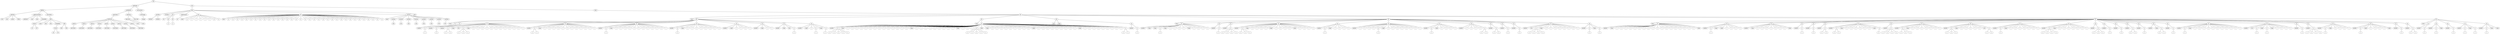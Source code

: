 graph Tree {
	"t0" [label = "TEI"];
	"t1" [label = "teiHeader"];
	"t2" [label = "fileDesc"];
	"t3" [label = "titleStmt"];
	"t4" [label = "title"];
	"t5" [label = "title"];
	"t6" [label = "author"];
	"t7" [label = "editor"];
	"t8" [label = "publicationStmt"];
	"t9" [label = "publisher"];
	"t10" [label = "idno"];
	"t11" [label = "idno"];
	"t12" [label = "availability"];
	"t13" [label = "licence"];
	"t14" [label = "ab"];
	"t15" [label = "ref"];
	"t16" [label = "sourceDesc"];
	"t17" [label = "bibl"];
	"t18" [label = "name"];
	"t19" [label = "idno"];
	"t20" [label = "idno"];
	"t21" [label = "availability"];
	"t22" [label = "licence"];
	"t23" [label = "ab"];
	"t24" [label = "ref"];
	"t25" [label = "bibl"];
	"t26" [label = "date"];
	"t27" [label = "idno"];
	"t28" [label = "profileDesc"];
	"t29" [label = "particDesc"];
	"t30" [label = "listPerson"];
	"t31" [label = "person"];
	"t32" [label = "persName"];
	"t33" [label = "person"];
	"t34" [label = "persName"];
	"t35" [label = "person"];
	"t36" [label = "persName"];
	"t37" [label = "person"];
	"t38" [label = "persName"];
	"t39" [label = "person"];
	"t40" [label = "persName"];
	"t41" [label = "person"];
	"t42" [label = "persName"];
	"t43" [label = "person"];
	"t44" [label = "persName"];
	"t45" [label = "person"];
	"t46" [label = "persName"];
	"t47" [label = "person"];
	"t48" [label = "persName"];
	"t49" [label = "textClass"];
	"t50" [label = "keywords"];
	"t51" [label = "term"];
	"t52" [label = "term"];
	"t53" [label = "classCode"];
	"t54" [label = "revisionDesc"];
	"t55" [label = "listChange"];
	"t56" [label = "change"];
	"t57" [label = "text"];
	"t58" [label = "front"];
	"t59" [label = "docTitle"];
	"t60" [label = "titlePart"];
	"t61" [label = "titlePart"];
	"t62" [label = "docDate"];
	"t63" [label = "div"];
	"t64" [label = "div"];
	"t65" [label = "div"];
	"t66" [label = "p"];
	"t67" [label = "div"];
	"t68" [label = "p"];
	"t69" [label = "performance"];
	"t70" [label = "ab"];
	"t71" [label = "div"];
	"t72" [label = "head"];
	"t73" [label = "p"];
	"t74" [label = "l"];
	"t75" [label = "l"];
	"t76" [label = "l"];
	"t77" [label = "l"];
	"t78" [label = "l"];
	"t79" [label = "p"];
	"t80" [label = "p"];
	"t81" [label = "div"];
	"t82" [label = "head"];
	"t83" [label = "p"];
	"t84" [label = "p"];
	"t85" [label = "p"];
	"t86" [label = "p"];
	"t87" [label = "p"];
	"t88" [label = "p"];
	"t89" [label = "p"];
	"t90" [label = "p"];
	"t91" [label = "p"];
	"t92" [label = "p"];
	"t93" [label = "p"];
	"t94" [label = "p"];
	"t95" [label = "p"];
	"t96" [label = "p"];
	"t97" [label = "p"];
	"t98" [label = "p"];
	"t99" [label = "p"];
	"t100" [label = "p"];
	"t101" [label = "p"];
	"t102" [label = "p"];
	"t103" [label = "p"];
	"t104" [label = "p"];
	"t105" [label = "p"];
	"t106" [label = "p"];
	"t107" [label = "p"];
	"t108" [label = "p"];
	"t109" [label = "p"];
	"t110" [label = "p"];
	"t111" [label = "p"];
	"t112" [label = "p"];
	"t113" [label = "p"];
	"t114" [label = "p"];
	"t115" [label = "p"];
	"t116" [label = "p"];
	"t117" [label = "p"];
	"t118" [label = "castList"];
	"t119" [label = "head"];
	"t120" [label = "castItem"];
	"t121" [label = "role"];
	"t122" [label = "castItem"];
	"t123" [label = "role"];
	"t124" [label = "castItem"];
	"t125" [label = "role"];
	"t126" [label = "castItem"];
	"t127" [label = "role"];
	"t128" [label = "castItem"];
	"t129" [label = "role"];
	"t130" [label = "castItem"];
	"t131" [label = "role"];
	"t132" [label = "castItem"];
	"t133" [label = "role"];
	"t134" [label = "castItem"];
	"t135" [label = "role"];
	"t136" [label = "note"];
	"t137" [label = "body"];
	"t138" [label = "div"];
	"t139" [label = "head"];
	"t140" [label = "div"];
	"t141" [label = "head"];
	"t142" [label = "sp"];
	"t143" [label = "speaker"];
	"t144" [label = "p"];
	"t145" [label = "s"];
	"t146" [label = "sp"];
	"t147" [label = "speaker"];
	"t148" [label = "p"];
	"t149" [label = "s"];
	"t150" [label = "sp"];
	"t151" [label = "speaker"];
	"t152" [label = "p"];
	"t153" [label = "s"];
	"t154" [label = "s"];
	"t155" [label = "stage"];
	"t156" [label = "note"];
	"t157" [label = "p"];
	"t158" [label = "s"];
	"t159" [label = "s"];
	"t160" [label = "s"];
	"t161" [label = "stage"];
	"t162" [label = "l"];
	"t163" [label = "l"];
	"t164" [label = "l"];
	"t165" [label = "l"];
	"t166" [label = "l"];
	"t167" [label = "l"];
	"t168" [label = "l"];
	"t169" [label = "l"];
	"t170" [label = "l"];
	"t171" [label = "l"];
	"t172" [label = "l"];
	"t173" [label = "l"];
	"t174" [label = "sp"];
	"t175" [label = "speaker"];
	"t176" [label = "p"];
	"t177" [label = "s"];
	"t178" [label = "s"];
	"t179" [label = "stage"];
	"t180" [label = "l"];
	"t181" [label = "l"];
	"t182" [label = "l"];
	"t183" [label = "l"];
	"t184" [label = "l"];
	"t185" [label = "l"];
	"t186" [label = "l"];
	"t187" [label = "l"];
	"t188" [label = "l"];
	"t189" [label = "l"];
	"t190" [label = "l"];
	"t191" [label = "l"];
	"t192" [label = "sp"];
	"t193" [label = "speaker"];
	"t194" [label = "p"];
	"t195" [label = "s"];
	"t196" [label = "stage"];
	"t197" [label = "l"];
	"t198" [label = "l"];
	"t199" [label = "l"];
	"t200" [label = "l"];
	"t201" [label = "l"];
	"t202" [label = "l"];
	"t203" [label = "l"];
	"t204" [label = "l"];
	"t205" [label = "l"];
	"t206" [label = "l"];
	"t207" [label = "l"];
	"t208" [label = "l"];
	"t209" [label = "sp"];
	"t210" [label = "speaker"];
	"t211" [label = "p"];
	"t212" [label = "s"];
	"t213" [label = "stage"];
	"t214" [label = "l"];
	"t215" [label = "l"];
	"t216" [label = "l"];
	"t217" [label = "l"];
	"t218" [label = "l"];
	"t219" [label = "l"];
	"t220" [label = "l"];
	"t221" [label = "l"];
	"t222" [label = "sp"];
	"t223" [label = "speaker"];
	"t224" [label = "stage"];
	"t225" [label = "l"];
	"t226" [label = "l"];
	"t227" [label = "l"];
	"t228" [label = "l"];
	"t229" [label = "sp"];
	"t230" [label = "speaker"];
	"t231" [label = "stage"];
	"t232" [label = "l"];
	"t233" [label = "l"];
	"t234" [label = "sp"];
	"t235" [label = "speaker"];
	"t236" [label = "stage"];
	"t237" [label = "note"];
	"t238" [label = "p"];
	"t239" [label = "s"];
	"t240" [label = "sp"];
	"t241" [label = "speaker"];
	"t242" [label = "stage"];
	"t243" [label = "l"];
	"t244" [label = "p"];
	"t245" [label = "s"];
	"t246" [label = "stage"];
	"t247" [label = "p"];
	"t248" [label = "s"];
	"t249" [label = "div"];
	"t250" [label = "head"];
	"t251" [label = "sp"];
	"t252" [label = "speaker"];
	"t253" [label = "p"];
	"t254" [label = "s"];
	"t255" [label = "s"];
	"t256" [label = "s"];
	"t257" [label = "s"];
	"t258" [label = "s"];
	"t259" [label = "stage"];
	"t260" [label = "l"];
	"t261" [label = "l"];
	"t262" [label = "l"];
	"t263" [label = "l"];
	"t264" [label = "l"];
	"t265" [label = "l"];
	"t266" [label = "l"];
	"t267" [label = "l"];
	"t268" [label = "l"];
	"t269" [label = "l"];
	"t270" [label = "l"];
	"t271" [label = "l"];
	"t272" [label = "l"];
	"t273" [label = "l"];
	"t274" [label = "stage"];
	"t275" [label = "l"];
	"t276" [label = "l"];
	"t277" [label = "l"];
	"t278" [label = "l"];
	"t279" [label = "l"];
	"t280" [label = "l"];
	"t281" [label = "l"];
	"t282" [label = "l"];
	"t283" [label = "l"];
	"t284" [label = "stage"];
	"t285" [label = "l"];
	"t286" [label = "l"];
	"t287" [label = "l"];
	"t288" [label = "p"];
	"t289" [label = "s"];
	"t290" [label = "s"];
	"t291" [label = "s"];
	"t292" [label = "s"];
	"t293" [label = "s"];
	"t294" [label = "stage"];
	"t295" [label = "stage"];
	"t296" [label = "l"];
	"t297" [label = "l"];
	"t298" [label = "l"];
	"t299" [label = "l"];
	"t300" [label = "l"];
	"t301" [label = "l"];
	"t302" [label = "l"];
	"t303" [label = "l"];
	"t304" [label = "l"];
	"t305" [label = "stage"];
	"t306" [label = "l"];
	"t307" [label = "l"];
	"t308" [label = "l"];
	"t309" [label = "l"];
	"t310" [label = "l"];
	"t311" [label = "l"];
	"t312" [label = "l"];
	"t313" [label = "l"];
	"t314" [label = "l"];
	"t315" [label = "stage"];
	"t316" [label = "l"];
	"t317" [label = "l"];
	"t318" [label = "l"];
	"t319" [label = "l"];
	"t320" [label = "l"];
	"t321" [label = "l"];
	"t322" [label = "l"];
	"t323" [label = "l"];
	"t324" [label = "l"];
	"t325" [label = "p"];
	"t326" [label = "s"];
	"t327" [label = "s"];
	"t328" [label = "div"];
	"t329" [label = "head"];
	"t330" [label = "stage"];
	"t331" [label = "sp"];
	"t332" [label = "speaker"];
	"t333" [label = "p"];
	"t334" [label = "s"];
	"t335" [label = "div"];
	"t336" [label = "head"];
	"t337" [label = "sp"];
	"t338" [label = "speaker"];
	"t339" [label = "stage"];
	"t340" [label = "stage"];
	"t341" [label = "p"];
	"t342" [label = "s"];
	"t343" [label = "stage"];
	"t344" [label = "l"];
	"t345" [label = "l"];
	"t346" [label = "l"];
	"t347" [label = "l"];
	"t348" [label = "stage"];
	"t349" [label = "l"];
	"t350" [label = "l"];
	"t351" [label = "l"];
	"t352" [label = "l"];
	"t353" [label = "sp"];
	"t354" [label = "speaker"];
	"t355" [label = "p"];
	"t356" [label = "s"];
	"t357" [label = "sp"];
	"t358" [label = "speaker"];
	"t359" [label = "p"];
	"t360" [label = "s"];
	"t361" [label = "s"];
	"t362" [label = "s"];
	"t363" [label = "s"];
	"t364" [label = "sp"];
	"t365" [label = "speaker"];
	"t366" [label = "p"];
	"t367" [label = "s"];
	"t368" [label = "s"];
	"t369" [label = "s"];
	"t370" [label = "stage"];
	"t371" [label = "l"];
	"t372" [label = "l"];
	"t373" [label = "l"];
	"t374" [label = "l"];
	"t375" [label = "stage"];
	"t376" [label = "l"];
	"t377" [label = "l"];
	"t378" [label = "l"];
	"t379" [label = "l"];
	"t380" [label = "stage"];
	"t381" [label = "l"];
	"t382" [label = "l"];
	"t383" [label = "l"];
	"t384" [label = "l"];
	"t385" [label = "sp"];
	"t386" [label = "speaker"];
	"t387" [label = "p"];
	"t388" [label = "s"];
	"t389" [label = "stage"];
	"t390" [label = "l"];
	"t391" [label = "l"];
	"t392" [label = "l"];
	"t393" [label = "l"];
	"t394" [label = "sp"];
	"t395" [label = "speaker"];
	"t396" [label = "l"];
	"t397" [label = "l"];
	"t398" [label = "l"];
	"t399" [label = "l"];
	"t400" [label = "p"];
	"t401" [label = "s"];
	"t402" [label = "stage"];
	"t403" [label = "l"];
	"t404" [label = "l"];
	"t405" [label = "l"];
	"t406" [label = "l"];
	"t407" [label = "l"];
	"t408" [label = "l"];
	"t409" [label = "l"];
	"t410" [label = "l"];
	"t411" [label = "sp"];
	"t412" [label = "speaker"];
	"t413" [label = "p"];
	"t414" [label = "s"];
	"t415" [label = "stage"];
	"t416" [label = "l"];
	"t417" [label = "l"];
	"t418" [label = "l"];
	"t419" [label = "l"];
	"t420" [label = "sp"];
	"t421" [label = "speaker"];
	"t422" [label = "l"];
	"t423" [label = "l"];
	"t424" [label = "l"];
	"t425" [label = "l"];
	"t426" [label = "p"];
	"t427" [label = "s"];
	"t428" [label = "s"];
	"t429" [label = "sp"];
	"t430" [label = "speaker"];
	"t431" [label = "p"];
	"t432" [label = "s"];
	"t433" [label = "s"];
	"t434" [label = "sp"];
	"t435" [label = "speaker"];
	"t436" [label = "p"];
	"t437" [label = "s"];
	"t438" [label = "sp"];
	"t439" [label = "speaker"];
	"t440" [label = "p"];
	"t441" [label = "s"];
	"t442" [label = "sp"];
	"t443" [label = "speaker"];
	"t444" [label = "note"];
	"t445" [label = "p"];
	"t446" [label = "s"];
	"t447" [label = "s"];
	"t448" [label = "s"];
	"t449" [label = "s"];
	"t450" [label = "stage"];
	"t451" [label = "l"];
	"t452" [label = "l"];
	"t453" [label = "l"];
	"t454" [label = "l"];
	"t455" [label = "l"];
	"t456" [label = "l"];
	"t457" [label = "l"];
	"t458" [label = "l"];
	"t459" [label = "sp"];
	"t460" [label = "speaker"];
	"t461" [label = "p"];
	"t462" [label = "s"];
	"t463" [label = "stage"];
	"t464" [label = "p"];
	"t465" [label = "s"];
	"t466" [label = "div"];
	"t467" [label = "head"];
	"t468" [label = "sp"];
	"t469" [label = "speaker"];
	"t470" [label = "stage"];
	"t471" [label = "l"];
	"t472" [label = "l"];
	"t473" [label = "l"];
	"t474" [label = "l"];
	"t475" [label = "l"];
	"t476" [label = "l"];
	"t477" [label = "l"];
	"t478" [label = "l"];
	"t479" [label = "l"];
	"t480" [label = "l"];
	"t481" [label = "l"];
	"t482" [label = "l"];
	"t483" [label = "l"];
	"t484" [label = "l"];
	"t485" [label = "l"];
	"t486" [label = "l"];
	"t487" [label = "l"];
	"t488" [label = "l"];
	"t489" [label = "stage"];
	"t490" [label = "sp"];
	"t491" [label = "speaker"];
	"t492" [label = "p"];
	"t493" [label = "s"];
	"t494" [label = "stage"];
	"t495" [label = "stage"];
	"t496" [label = "l"];
	"t497" [label = "l"];
	"t498" [label = "l"];
	"t499" [label = "l"];
	"t500" [label = "sp"];
	"t501" [label = "speaker"];
	"t502" [label = "stage"];
	"t503" [label = "l"];
	"t504" [label = "l"];
	"t505" [label = "l"];
	"t506" [label = "l"];
	"t507" [label = "l"];
	"t508" [label = "l"];
	"t509" [label = "l"];
	"t510" [label = "stage"];
	"t511" [label = "sp"];
	"t512" [label = "speaker"];
	"t513" [label = "p"];
	"t514" [label = "s"];
	"t515" [label = "sp"];
	"t516" [label = "speaker"];
	"t517" [label = "p"];
	"t518" [label = "s"];
	"t519" [label = "sp"];
	"t520" [label = "speaker"];
	"t521" [label = "p"];
	"t522" [label = "s"];
	"t523" [label = "s"];
	"t524" [label = "sp"];
	"t525" [label = "speaker"];
	"t526" [label = "p"];
	"t527" [label = "s"];
	"t528" [label = "s"];
	"t529" [label = "stage"];
	"t530" [label = "l"];
	"t531" [label = "l"];
	"t532" [label = "l"];
	"t533" [label = "l"];
	"t534" [label = "l"];
	"t535" [label = "l"];
	"t536" [label = "stage"];
	"t537" [label = "p"];
	"t538" [label = "s"];
	"t539" [label = "sp"];
	"t540" [label = "speaker"];
	"t541" [label = "p"];
	"t542" [label = "s"];
	"t543" [label = "s"];
	"t544" [label = "s"];
	"t545" [label = "s"];
	"t546" [label = "sp"];
	"t547" [label = "speaker"];
	"t548" [label = "p"];
	"t549" [label = "s"];
	"t550" [label = "s"];
	"t551" [label = "s"];
	"t552" [label = "stage"];
	"t553" [label = "l"];
	"t554" [label = "l"];
	"t555" [label = "l"];
	"t556" [label = "l"];
	"t557" [label = "l"];
	"t558" [label = "l"];
	"t559" [label = "l"];
	"t560" [label = "sp"];
	"t561" [label = "speaker"];
	"t562" [label = "p"];
	"t563" [label = "s"];
	"t564" [label = "s"];
	"t565" [label = "s"];
	"t566" [label = "stage"];
	"t567" [label = "l"];
	"t568" [label = "l"];
	"t569" [label = "l"];
	"t570" [label = "l"];
	"t571" [label = "l"];
	"t572" [label = "note"];
	"t573" [label = "p"];
	"t574" [label = "s"];
	"t575" [label = "s"];
	"t576" [label = "sp"];
	"t577" [label = "speaker"];
	"t578" [label = "p"];
	"t579" [label = "s"];
	"t580" [label = "stage"];
	"t581" [label = "l"];
	"t582" [label = "l"];
	"t583" [label = "l"];
	"t584" [label = "l"];
	"t585" [label = "l"];
	"t586" [label = "l"];
	"t587" [label = "l"];
	"t588" [label = "sp"];
	"t589" [label = "speaker"];
	"t590" [label = "p"];
	"t591" [label = "s"];
	"t592" [label = "s"];
	"t593" [label = "s"];
	"t594" [label = "s"];
	"t595" [label = "stage"];
	"t596" [label = "l"];
	"t597" [label = "l"];
	"t598" [label = "l"];
	"t599" [label = "l"];
	"t600" [label = "l"];
	"t601" [label = "l"];
	"t602" [label = "l"];
	"t603" [label = "sp"];
	"t604" [label = "speaker"];
	"t605" [label = "p"];
	"t606" [label = "s"];
	"t607" [label = "s"];
	"t608" [label = "s"];
	"t609" [label = "sp"];
	"t610" [label = "speaker"];
	"t611" [label = "p"];
	"t612" [label = "s"];
	"t613" [label = "sp"];
	"t614" [label = "speaker"];
	"t615" [label = "p"];
	"t616" [label = "s"];
	"t617" [label = "sp"];
	"t618" [label = "speaker"];
	"t619" [label = "p"];
	"t620" [label = "s"];
	"t621" [label = "s"];
	"t622" [label = "sp"];
	"t623" [label = "speaker"];
	"t624" [label = "p"];
	"t625" [label = "s"];
	"t626" [label = "sp"];
	"t627" [label = "speaker"];
	"t628" [label = "stage"];
	"t629" [label = "p"];
	"t630" [label = "s"];
	"t631" [label = "s"];
	"t632" [label = "sp"];
	"t633" [label = "speaker"];
	"t634" [label = "p"];
	"t635" [label = "s"];
	"t636" [label = "sp"];
	"t637" [label = "speaker"];
	"t638" [label = "p"];
	"t639" [label = "s"];
	"t640" [label = "stage"];
	"t641" [label = "l"];
	"t642" [label = "l"];
	"t643" [label = "l"];
	"t644" [label = "l"];
	"t645" [label = "l"];
	"t646" [label = "l"];
	"t647" [label = "l"];
	"t648" [label = "l"];
	"t649" [label = "l"];
	"t650" [label = "l"];
	"t651" [label = "l"];
	"t652" [label = "sp"];
	"t653" [label = "speaker"];
	"t654" [label = "note"];
	"t655" [label = "p"];
	"t656" [label = "s"];
	"t657" [label = "stage"];
	"t658" [label = "p"];
	"t659" [label = "s"];
	"t660" [label = "stage"];
	"t661" [label = "l"];
	"t662" [label = "l"];
	"t663" [label = "l"];
	"t664" [label = "l"];
	"t665" [label = "sp"];
	"t666" [label = "speaker"];
	"t667" [label = "p"];
	"t668" [label = "s"];
	"t669" [label = "sp"];
	"t670" [label = "speaker"];
	"t671" [label = "p"];
	"t672" [label = "s"];
	"t673" [label = "s"];
	"t674" [label = "s"];
	"t675" [label = "s"];
	"t676" [label = "sp"];
	"t677" [label = "speaker"];
	"t678" [label = "p"];
	"t679" [label = "s"];
	"t680" [label = "stage"];
	"t681" [label = "l"];
	"t682" [label = "l"];
	"t683" [label = "l"];
	"t684" [label = "l"];
	"t685" [label = "sp"];
	"t686" [label = "speaker"];
	"t687" [label = "p"];
	"t688" [label = "s"];
	"t689" [label = "stage"];
	"t690" [label = "l"];
	"t691" [label = "l"];
	"t692" [label = "l"];
	"t693" [label = "l"];
	"t694" [label = "stage"];
	"t695" [label = "sp"];
	"t696" [label = "speaker"];
	"t697" [label = "p"];
	"t698" [label = "s"];
	"t699" [label = "sp"];
	"t700" [label = "speaker"];
	"t701" [label = "p"];
	"t702" [label = "s"];
	"t703" [label = "s"];
	"t704" [label = "div"];
	"t705" [label = "head"];
	"t706" [label = "sp"];
	"t707" [label = "speaker"];
	"t708" [label = "p"];
	"t709" [label = "s"];
	"t710" [label = "sp"];
	"t711" [label = "speaker"];
	"t712" [label = "p"];
	"t713" [label = "s"];
	"t714" [label = "stage"];
	"t715" [label = "sp"];
	"t716" [label = "speaker"];
	"t717" [label = "p"];
	"t718" [label = "s"];
	"t719" [label = "sp"];
	"t720" [label = "speaker"];
	"t721" [label = "p"];
	"t722" [label = "s"];
	"t723" [label = "stage"];
	"t724" [label = "p"];
	"t725" [label = "s"];
	"t726" [label = "sp"];
	"t727" [label = "speaker"];
	"t728" [label = "p"];
	"t729" [label = "s"];
	"t730" [label = "stage"];
	"t731" [label = "stage"];
	"t0" -- "t1";
	"t1" -- "t2";
	"t2" -- "t3";
	"t3" -- "t4";
	"t3" -- "t5";
	"t3" -- "t6";
	"t3" -- "t7";
	"t2" -- "t8";
	"t8" -- "t9";
	"t8" -- "t10";
	"t8" -- "t11";
	"t8" -- "t12";
	"t12" -- "t13";
	"t13" -- "t14";
	"t13" -- "t15";
	"t2" -- "t16";
	"t16" -- "t17";
	"t17" -- "t18";
	"t17" -- "t19";
	"t17" -- "t20";
	"t17" -- "t21";
	"t21" -- "t22";
	"t22" -- "t23";
	"t22" -- "t24";
	"t17" -- "t25";
	"t25" -- "t26";
	"t25" -- "t27";
	"t1" -- "t28";
	"t28" -- "t29";
	"t29" -- "t30";
	"t30" -- "t31";
	"t31" -- "t32";
	"t30" -- "t33";
	"t33" -- "t34";
	"t30" -- "t35";
	"t35" -- "t36";
	"t30" -- "t37";
	"t37" -- "t38";
	"t30" -- "t39";
	"t39" -- "t40";
	"t30" -- "t41";
	"t41" -- "t42";
	"t30" -- "t43";
	"t43" -- "t44";
	"t30" -- "t45";
	"t45" -- "t46";
	"t30" -- "t47";
	"t47" -- "t48";
	"t28" -- "t49";
	"t49" -- "t50";
	"t50" -- "t51";
	"t50" -- "t52";
	"t49" -- "t53";
	"t1" -- "t54";
	"t54" -- "t55";
	"t55" -- "t56";
	"t0" -- "t57";
	"t57" -- "t58";
	"t58" -- "t59";
	"t59" -- "t60";
	"t59" -- "t61";
	"t58" -- "t62";
	"t58" -- "t63";
	"t63" -- "t64";
	"t63" -- "t65";
	"t65" -- "t66";
	"t63" -- "t67";
	"t67" -- "t68";
	"t58" -- "t69";
	"t69" -- "t70";
	"t58" -- "t71";
	"t71" -- "t72";
	"t71" -- "t73";
	"t71" -- "t74";
	"t71" -- "t75";
	"t71" -- "t76";
	"t71" -- "t77";
	"t71" -- "t78";
	"t71" -- "t79";
	"t71" -- "t80";
	"t58" -- "t81";
	"t81" -- "t82";
	"t81" -- "t83";
	"t81" -- "t84";
	"t81" -- "t85";
	"t81" -- "t86";
	"t81" -- "t87";
	"t81" -- "t88";
	"t81" -- "t89";
	"t81" -- "t90";
	"t81" -- "t91";
	"t81" -- "t92";
	"t81" -- "t93";
	"t81" -- "t94";
	"t81" -- "t95";
	"t81" -- "t96";
	"t81" -- "t97";
	"t81" -- "t98";
	"t81" -- "t99";
	"t81" -- "t100";
	"t81" -- "t101";
	"t81" -- "t102";
	"t81" -- "t103";
	"t81" -- "t104";
	"t81" -- "t105";
	"t81" -- "t106";
	"t81" -- "t107";
	"t81" -- "t108";
	"t81" -- "t109";
	"t81" -- "t110";
	"t81" -- "t111";
	"t81" -- "t112";
	"t81" -- "t113";
	"t81" -- "t114";
	"t81" -- "t115";
	"t81" -- "t116";
	"t81" -- "t117";
	"t58" -- "t118";
	"t118" -- "t119";
	"t118" -- "t120";
	"t120" -- "t121";
	"t118" -- "t122";
	"t122" -- "t123";
	"t118" -- "t124";
	"t124" -- "t125";
	"t118" -- "t126";
	"t126" -- "t127";
	"t118" -- "t128";
	"t128" -- "t129";
	"t118" -- "t130";
	"t130" -- "t131";
	"t118" -- "t132";
	"t132" -- "t133";
	"t118" -- "t134";
	"t134" -- "t135";
	"t58" -- "t136";
	"t57" -- "t137";
	"t137" -- "t138";
	"t138" -- "t139";
	"t138" -- "t140";
	"t140" -- "t141";
	"t140" -- "t142";
	"t142" -- "t143";
	"t142" -- "t144";
	"t144" -- "t145";
	"t140" -- "t146";
	"t146" -- "t147";
	"t146" -- "t148";
	"t148" -- "t149";
	"t140" -- "t150";
	"t150" -- "t151";
	"t150" -- "t152";
	"t152" -- "t153";
	"t152" -- "t154";
	"t150" -- "t155";
	"t150" -- "t156";
	"t150" -- "t157";
	"t157" -- "t158";
	"t157" -- "t159";
	"t157" -- "t160";
	"t150" -- "t161";
	"t150" -- "t162";
	"t150" -- "t163";
	"t150" -- "t164";
	"t150" -- "t165";
	"t150" -- "t166";
	"t150" -- "t167";
	"t150" -- "t168";
	"t150" -- "t169";
	"t150" -- "t170";
	"t150" -- "t171";
	"t150" -- "t172";
	"t150" -- "t173";
	"t140" -- "t174";
	"t174" -- "t175";
	"t174" -- "t176";
	"t176" -- "t177";
	"t176" -- "t178";
	"t174" -- "t179";
	"t174" -- "t180";
	"t174" -- "t181";
	"t174" -- "t182";
	"t174" -- "t183";
	"t174" -- "t184";
	"t174" -- "t185";
	"t174" -- "t186";
	"t174" -- "t187";
	"t174" -- "t188";
	"t174" -- "t189";
	"t174" -- "t190";
	"t174" -- "t191";
	"t140" -- "t192";
	"t192" -- "t193";
	"t192" -- "t194";
	"t194" -- "t195";
	"t192" -- "t196";
	"t192" -- "t197";
	"t192" -- "t198";
	"t192" -- "t199";
	"t192" -- "t200";
	"t192" -- "t201";
	"t192" -- "t202";
	"t192" -- "t203";
	"t192" -- "t204";
	"t192" -- "t205";
	"t192" -- "t206";
	"t192" -- "t207";
	"t192" -- "t208";
	"t140" -- "t209";
	"t209" -- "t210";
	"t209" -- "t211";
	"t211" -- "t212";
	"t209" -- "t213";
	"t209" -- "t214";
	"t209" -- "t215";
	"t209" -- "t216";
	"t209" -- "t217";
	"t209" -- "t218";
	"t209" -- "t219";
	"t209" -- "t220";
	"t209" -- "t221";
	"t140" -- "t222";
	"t222" -- "t223";
	"t222" -- "t224";
	"t222" -- "t225";
	"t222" -- "t226";
	"t222" -- "t227";
	"t222" -- "t228";
	"t140" -- "t229";
	"t229" -- "t230";
	"t229" -- "t231";
	"t229" -- "t232";
	"t229" -- "t233";
	"t140" -- "t234";
	"t234" -- "t235";
	"t234" -- "t236";
	"t234" -- "t237";
	"t234" -- "t238";
	"t238" -- "t239";
	"t140" -- "t240";
	"t240" -- "t241";
	"t240" -- "t242";
	"t240" -- "t243";
	"t240" -- "t244";
	"t244" -- "t245";
	"t240" -- "t246";
	"t240" -- "t247";
	"t247" -- "t248";
	"t138" -- "t249";
	"t249" -- "t250";
	"t249" -- "t251";
	"t251" -- "t252";
	"t251" -- "t253";
	"t253" -- "t254";
	"t253" -- "t255";
	"t253" -- "t256";
	"t253" -- "t257";
	"t253" -- "t258";
	"t251" -- "t259";
	"t251" -- "t260";
	"t251" -- "t261";
	"t251" -- "t262";
	"t251" -- "t263";
	"t251" -- "t264";
	"t251" -- "t265";
	"t251" -- "t266";
	"t251" -- "t267";
	"t251" -- "t268";
	"t251" -- "t269";
	"t251" -- "t270";
	"t251" -- "t271";
	"t251" -- "t272";
	"t251" -- "t273";
	"t251" -- "t274";
	"t251" -- "t275";
	"t251" -- "t276";
	"t251" -- "t277";
	"t251" -- "t278";
	"t251" -- "t279";
	"t251" -- "t280";
	"t251" -- "t281";
	"t251" -- "t282";
	"t251" -- "t283";
	"t251" -- "t284";
	"t251" -- "t285";
	"t251" -- "t286";
	"t251" -- "t287";
	"t251" -- "t288";
	"t288" -- "t289";
	"t288" -- "t290";
	"t288" -- "t291";
	"t288" -- "t292";
	"t288" -- "t293";
	"t251" -- "t294";
	"t251" -- "t295";
	"t251" -- "t296";
	"t251" -- "t297";
	"t251" -- "t298";
	"t251" -- "t299";
	"t251" -- "t300";
	"t251" -- "t301";
	"t251" -- "t302";
	"t251" -- "t303";
	"t251" -- "t304";
	"t251" -- "t305";
	"t251" -- "t306";
	"t251" -- "t307";
	"t251" -- "t308";
	"t251" -- "t309";
	"t251" -- "t310";
	"t251" -- "t311";
	"t251" -- "t312";
	"t251" -- "t313";
	"t251" -- "t314";
	"t251" -- "t315";
	"t251" -- "t316";
	"t251" -- "t317";
	"t251" -- "t318";
	"t251" -- "t319";
	"t251" -- "t320";
	"t251" -- "t321";
	"t251" -- "t322";
	"t251" -- "t323";
	"t251" -- "t324";
	"t251" -- "t325";
	"t325" -- "t326";
	"t325" -- "t327";
	"t138" -- "t328";
	"t328" -- "t329";
	"t328" -- "t330";
	"t328" -- "t331";
	"t331" -- "t332";
	"t331" -- "t333";
	"t333" -- "t334";
	"t138" -- "t335";
	"t335" -- "t336";
	"t335" -- "t337";
	"t337" -- "t338";
	"t337" -- "t339";
	"t337" -- "t340";
	"t337" -- "t341";
	"t341" -- "t342";
	"t337" -- "t343";
	"t337" -- "t344";
	"t337" -- "t345";
	"t337" -- "t346";
	"t337" -- "t347";
	"t337" -- "t348";
	"t337" -- "t349";
	"t337" -- "t350";
	"t337" -- "t351";
	"t337" -- "t352";
	"t335" -- "t353";
	"t353" -- "t354";
	"t353" -- "t355";
	"t355" -- "t356";
	"t335" -- "t357";
	"t357" -- "t358";
	"t357" -- "t359";
	"t359" -- "t360";
	"t359" -- "t361";
	"t359" -- "t362";
	"t359" -- "t363";
	"t335" -- "t364";
	"t364" -- "t365";
	"t364" -- "t366";
	"t366" -- "t367";
	"t366" -- "t368";
	"t366" -- "t369";
	"t364" -- "t370";
	"t364" -- "t371";
	"t364" -- "t372";
	"t364" -- "t373";
	"t364" -- "t374";
	"t364" -- "t375";
	"t364" -- "t376";
	"t364" -- "t377";
	"t364" -- "t378";
	"t364" -- "t379";
	"t364" -- "t380";
	"t364" -- "t381";
	"t364" -- "t382";
	"t364" -- "t383";
	"t364" -- "t384";
	"t335" -- "t385";
	"t385" -- "t386";
	"t385" -- "t387";
	"t387" -- "t388";
	"t385" -- "t389";
	"t385" -- "t390";
	"t385" -- "t391";
	"t385" -- "t392";
	"t385" -- "t393";
	"t335" -- "t394";
	"t394" -- "t395";
	"t394" -- "t396";
	"t394" -- "t397";
	"t394" -- "t398";
	"t394" -- "t399";
	"t394" -- "t400";
	"t400" -- "t401";
	"t394" -- "t402";
	"t394" -- "t403";
	"t394" -- "t404";
	"t394" -- "t405";
	"t394" -- "t406";
	"t394" -- "t407";
	"t394" -- "t408";
	"t394" -- "t409";
	"t394" -- "t410";
	"t335" -- "t411";
	"t411" -- "t412";
	"t411" -- "t413";
	"t413" -- "t414";
	"t411" -- "t415";
	"t411" -- "t416";
	"t411" -- "t417";
	"t411" -- "t418";
	"t411" -- "t419";
	"t335" -- "t420";
	"t420" -- "t421";
	"t420" -- "t422";
	"t420" -- "t423";
	"t420" -- "t424";
	"t420" -- "t425";
	"t420" -- "t426";
	"t426" -- "t427";
	"t426" -- "t428";
	"t335" -- "t429";
	"t429" -- "t430";
	"t429" -- "t431";
	"t431" -- "t432";
	"t431" -- "t433";
	"t335" -- "t434";
	"t434" -- "t435";
	"t434" -- "t436";
	"t436" -- "t437";
	"t335" -- "t438";
	"t438" -- "t439";
	"t438" -- "t440";
	"t440" -- "t441";
	"t335" -- "t442";
	"t442" -- "t443";
	"t442" -- "t444";
	"t442" -- "t445";
	"t445" -- "t446";
	"t445" -- "t447";
	"t445" -- "t448";
	"t445" -- "t449";
	"t442" -- "t450";
	"t442" -- "t451";
	"t442" -- "t452";
	"t442" -- "t453";
	"t442" -- "t454";
	"t442" -- "t455";
	"t442" -- "t456";
	"t442" -- "t457";
	"t442" -- "t458";
	"t335" -- "t459";
	"t459" -- "t460";
	"t459" -- "t461";
	"t461" -- "t462";
	"t459" -- "t463";
	"t459" -- "t464";
	"t464" -- "t465";
	"t138" -- "t466";
	"t466" -- "t467";
	"t466" -- "t468";
	"t468" -- "t469";
	"t468" -- "t470";
	"t468" -- "t471";
	"t468" -- "t472";
	"t468" -- "t473";
	"t468" -- "t474";
	"t468" -- "t475";
	"t468" -- "t476";
	"t468" -- "t477";
	"t468" -- "t478";
	"t468" -- "t479";
	"t468" -- "t480";
	"t468" -- "t481";
	"t468" -- "t482";
	"t468" -- "t483";
	"t468" -- "t484";
	"t468" -- "t485";
	"t468" -- "t486";
	"t468" -- "t487";
	"t468" -- "t488";
	"t468" -- "t489";
	"t466" -- "t490";
	"t490" -- "t491";
	"t490" -- "t492";
	"t492" -- "t493";
	"t490" -- "t494";
	"t490" -- "t495";
	"t490" -- "t496";
	"t490" -- "t497";
	"t490" -- "t498";
	"t490" -- "t499";
	"t466" -- "t500";
	"t500" -- "t501";
	"t500" -- "t502";
	"t500" -- "t503";
	"t500" -- "t504";
	"t500" -- "t505";
	"t500" -- "t506";
	"t500" -- "t507";
	"t500" -- "t508";
	"t500" -- "t509";
	"t500" -- "t510";
	"t466" -- "t511";
	"t511" -- "t512";
	"t511" -- "t513";
	"t513" -- "t514";
	"t466" -- "t515";
	"t515" -- "t516";
	"t515" -- "t517";
	"t517" -- "t518";
	"t466" -- "t519";
	"t519" -- "t520";
	"t519" -- "t521";
	"t521" -- "t522";
	"t521" -- "t523";
	"t466" -- "t524";
	"t524" -- "t525";
	"t524" -- "t526";
	"t526" -- "t527";
	"t526" -- "t528";
	"t524" -- "t529";
	"t524" -- "t530";
	"t524" -- "t531";
	"t524" -- "t532";
	"t524" -- "t533";
	"t524" -- "t534";
	"t524" -- "t535";
	"t524" -- "t536";
	"t524" -- "t537";
	"t537" -- "t538";
	"t466" -- "t539";
	"t539" -- "t540";
	"t539" -- "t541";
	"t541" -- "t542";
	"t541" -- "t543";
	"t541" -- "t544";
	"t541" -- "t545";
	"t466" -- "t546";
	"t546" -- "t547";
	"t546" -- "t548";
	"t548" -- "t549";
	"t548" -- "t550";
	"t548" -- "t551";
	"t546" -- "t552";
	"t546" -- "t553";
	"t546" -- "t554";
	"t546" -- "t555";
	"t546" -- "t556";
	"t546" -- "t557";
	"t546" -- "t558";
	"t546" -- "t559";
	"t466" -- "t560";
	"t560" -- "t561";
	"t560" -- "t562";
	"t562" -- "t563";
	"t562" -- "t564";
	"t562" -- "t565";
	"t560" -- "t566";
	"t560" -- "t567";
	"t560" -- "t568";
	"t560" -- "t569";
	"t560" -- "t570";
	"t560" -- "t571";
	"t560" -- "t572";
	"t560" -- "t573";
	"t573" -- "t574";
	"t573" -- "t575";
	"t466" -- "t576";
	"t576" -- "t577";
	"t576" -- "t578";
	"t578" -- "t579";
	"t576" -- "t580";
	"t576" -- "t581";
	"t576" -- "t582";
	"t576" -- "t583";
	"t576" -- "t584";
	"t576" -- "t585";
	"t576" -- "t586";
	"t576" -- "t587";
	"t466" -- "t588";
	"t588" -- "t589";
	"t588" -- "t590";
	"t590" -- "t591";
	"t590" -- "t592";
	"t590" -- "t593";
	"t590" -- "t594";
	"t588" -- "t595";
	"t588" -- "t596";
	"t588" -- "t597";
	"t588" -- "t598";
	"t588" -- "t599";
	"t588" -- "t600";
	"t588" -- "t601";
	"t588" -- "t602";
	"t466" -- "t603";
	"t603" -- "t604";
	"t603" -- "t605";
	"t605" -- "t606";
	"t605" -- "t607";
	"t605" -- "t608";
	"t466" -- "t609";
	"t609" -- "t610";
	"t609" -- "t611";
	"t611" -- "t612";
	"t466" -- "t613";
	"t613" -- "t614";
	"t613" -- "t615";
	"t615" -- "t616";
	"t466" -- "t617";
	"t617" -- "t618";
	"t617" -- "t619";
	"t619" -- "t620";
	"t619" -- "t621";
	"t466" -- "t622";
	"t622" -- "t623";
	"t622" -- "t624";
	"t624" -- "t625";
	"t466" -- "t626";
	"t626" -- "t627";
	"t626" -- "t628";
	"t626" -- "t629";
	"t629" -- "t630";
	"t629" -- "t631";
	"t466" -- "t632";
	"t632" -- "t633";
	"t632" -- "t634";
	"t634" -- "t635";
	"t466" -- "t636";
	"t636" -- "t637";
	"t636" -- "t638";
	"t638" -- "t639";
	"t636" -- "t640";
	"t636" -- "t641";
	"t636" -- "t642";
	"t636" -- "t643";
	"t636" -- "t644";
	"t636" -- "t645";
	"t636" -- "t646";
	"t636" -- "t647";
	"t636" -- "t648";
	"t636" -- "t649";
	"t636" -- "t650";
	"t636" -- "t651";
	"t466" -- "t652";
	"t652" -- "t653";
	"t652" -- "t654";
	"t652" -- "t655";
	"t655" -- "t656";
	"t652" -- "t657";
	"t652" -- "t658";
	"t658" -- "t659";
	"t652" -- "t660";
	"t652" -- "t661";
	"t652" -- "t662";
	"t652" -- "t663";
	"t652" -- "t664";
	"t466" -- "t665";
	"t665" -- "t666";
	"t665" -- "t667";
	"t667" -- "t668";
	"t466" -- "t669";
	"t669" -- "t670";
	"t669" -- "t671";
	"t671" -- "t672";
	"t671" -- "t673";
	"t671" -- "t674";
	"t671" -- "t675";
	"t466" -- "t676";
	"t676" -- "t677";
	"t676" -- "t678";
	"t678" -- "t679";
	"t676" -- "t680";
	"t676" -- "t681";
	"t676" -- "t682";
	"t676" -- "t683";
	"t676" -- "t684";
	"t466" -- "t685";
	"t685" -- "t686";
	"t685" -- "t687";
	"t687" -- "t688";
	"t685" -- "t689";
	"t685" -- "t690";
	"t685" -- "t691";
	"t685" -- "t692";
	"t685" -- "t693";
	"t685" -- "t694";
	"t466" -- "t695";
	"t695" -- "t696";
	"t695" -- "t697";
	"t697" -- "t698";
	"t466" -- "t699";
	"t699" -- "t700";
	"t699" -- "t701";
	"t701" -- "t702";
	"t701" -- "t703";
	"t138" -- "t704";
	"t704" -- "t705";
	"t704" -- "t706";
	"t706" -- "t707";
	"t706" -- "t708";
	"t708" -- "t709";
	"t704" -- "t710";
	"t710" -- "t711";
	"t710" -- "t712";
	"t712" -- "t713";
	"t710" -- "t714";
	"t704" -- "t715";
	"t715" -- "t716";
	"t715" -- "t717";
	"t717" -- "t718";
	"t704" -- "t719";
	"t719" -- "t720";
	"t719" -- "t721";
	"t721" -- "t722";
	"t719" -- "t723";
	"t719" -- "t724";
	"t724" -- "t725";
	"t704" -- "t726";
	"t726" -- "t727";
	"t726" -- "t728";
	"t728" -- "t729";
	"t726" -- "t730";
	"t726" -- "t731";
}
